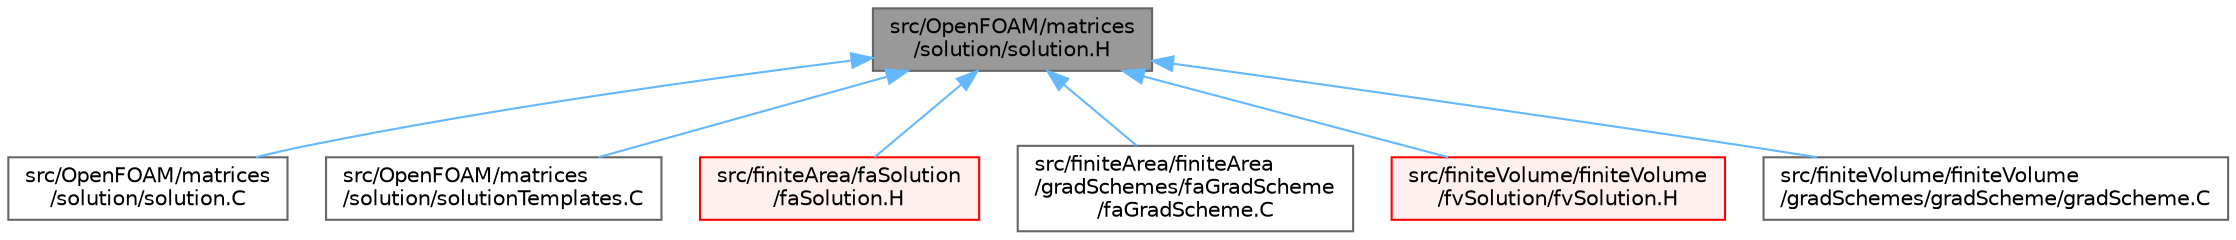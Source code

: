 digraph "src/OpenFOAM/matrices/solution/solution.H"
{
 // LATEX_PDF_SIZE
  bgcolor="transparent";
  edge [fontname=Helvetica,fontsize=10,labelfontname=Helvetica,labelfontsize=10];
  node [fontname=Helvetica,fontsize=10,shape=box,height=0.2,width=0.4];
  Node1 [id="Node000001",label="src/OpenFOAM/matrices\l/solution/solution.H",height=0.2,width=0.4,color="gray40", fillcolor="grey60", style="filled", fontcolor="black",tooltip=" "];
  Node1 -> Node2 [id="edge1_Node000001_Node000002",dir="back",color="steelblue1",style="solid",tooltip=" "];
  Node2 [id="Node000002",label="src/OpenFOAM/matrices\l/solution/solution.C",height=0.2,width=0.4,color="grey40", fillcolor="white", style="filled",URL="$solution_8C.html",tooltip=" "];
  Node1 -> Node3 [id="edge2_Node000001_Node000003",dir="back",color="steelblue1",style="solid",tooltip=" "];
  Node3 [id="Node000003",label="src/OpenFOAM/matrices\l/solution/solutionTemplates.C",height=0.2,width=0.4,color="grey40", fillcolor="white", style="filled",URL="$solutionTemplates_8C.html",tooltip=" "];
  Node1 -> Node4 [id="edge3_Node000001_Node000004",dir="back",color="steelblue1",style="solid",tooltip=" "];
  Node4 [id="Node000004",label="src/finiteArea/faSolution\l/faSolution.H",height=0.2,width=0.4,color="red", fillcolor="#FFF0F0", style="filled",URL="$faSolution_8H.html",tooltip=" "];
  Node1 -> Node303 [id="edge4_Node000001_Node000303",dir="back",color="steelblue1",style="solid",tooltip=" "];
  Node303 [id="Node000303",label="src/finiteArea/finiteArea\l/gradSchemes/faGradScheme\l/faGradScheme.C",height=0.2,width=0.4,color="grey40", fillcolor="white", style="filled",URL="$faGradScheme_8C.html",tooltip=" "];
  Node1 -> Node304 [id="edge5_Node000001_Node000304",dir="back",color="steelblue1",style="solid",tooltip=" "];
  Node304 [id="Node000304",label="src/finiteVolume/finiteVolume\l/fvSolution/fvSolution.H",height=0.2,width=0.4,color="red", fillcolor="#FFF0F0", style="filled",URL="$fvSolution_8H.html",tooltip=" "];
  Node1 -> Node2961 [id="edge6_Node000001_Node002961",dir="back",color="steelblue1",style="solid",tooltip=" "];
  Node2961 [id="Node002961",label="src/finiteVolume/finiteVolume\l/gradSchemes/gradScheme/gradScheme.C",height=0.2,width=0.4,color="grey40", fillcolor="white", style="filled",URL="$gradScheme_8C.html",tooltip=" "];
}
